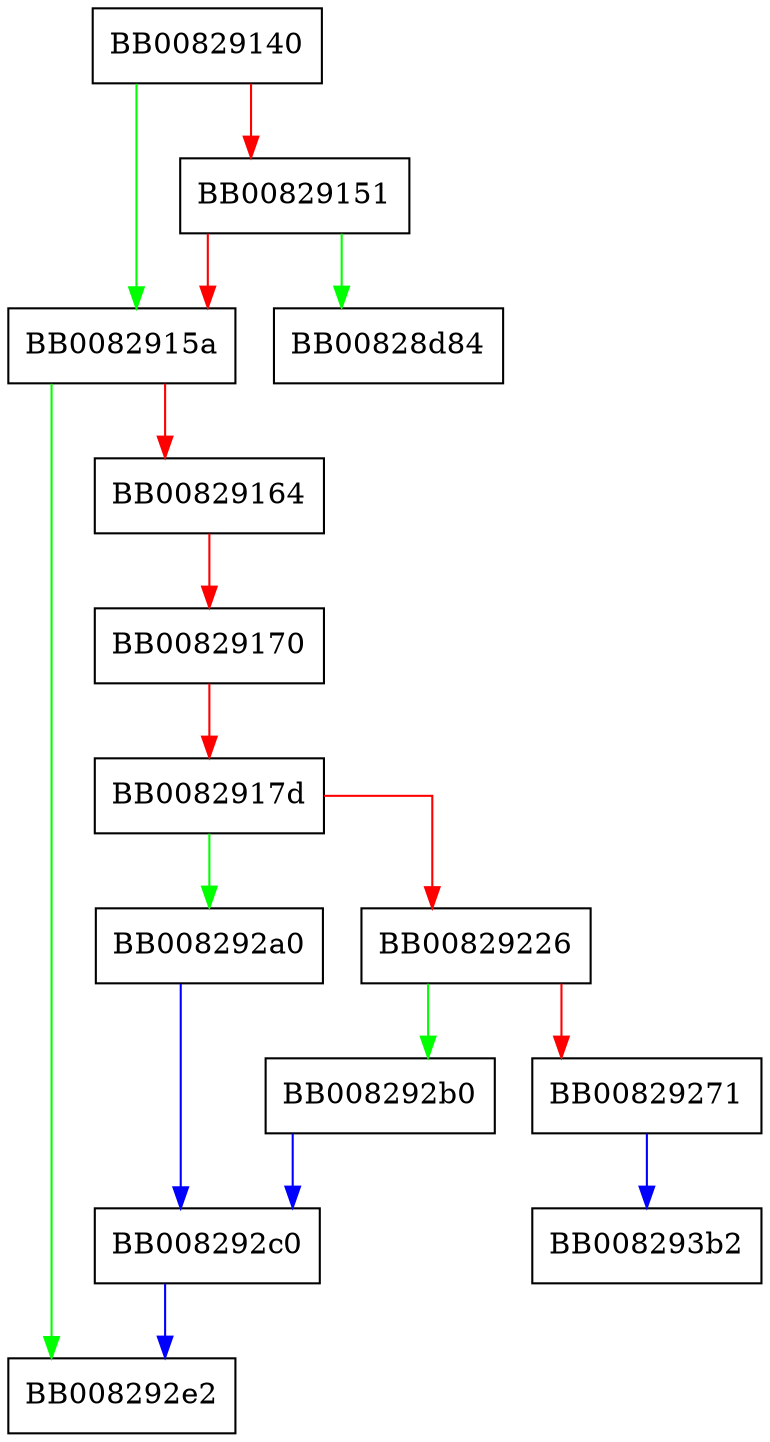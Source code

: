 digraph poly1305_blocks_avx {
  node [shape="box"];
  graph [splines=ortho];
  BB00829140 -> BB0082915a [color="green"];
  BB00829140 -> BB00829151 [color="red"];
  BB00829151 -> BB00828d84 [color="green"];
  BB00829151 -> BB0082915a [color="red"];
  BB0082915a -> BB008292e2 [color="green"];
  BB0082915a -> BB00829164 [color="red"];
  BB00829164 -> BB00829170 [color="red"];
  BB00829170 -> BB0082917d [color="red"];
  BB0082917d -> BB008292a0 [color="green"];
  BB0082917d -> BB00829226 [color="red"];
  BB00829226 -> BB008292b0 [color="green"];
  BB00829226 -> BB00829271 [color="red"];
  BB00829271 -> BB008293b2 [color="blue"];
  BB008292a0 -> BB008292c0 [color="blue"];
  BB008292b0 -> BB008292c0 [color="blue"];
  BB008292c0 -> BB008292e2 [color="blue"];
}